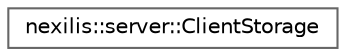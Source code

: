 digraph "Graphical Class Hierarchy"
{
 // LATEX_PDF_SIZE
  bgcolor="transparent";
  edge [fontname=Helvetica,fontsize=10,labelfontname=Helvetica,labelfontsize=10];
  node [fontname=Helvetica,fontsize=10,shape=box,height=0.2,width=0.4];
  rankdir="LR";
  Node0 [id="Node000000",label="nexilis::server::ClientStorage",height=0.2,width=0.4,color="grey40", fillcolor="white", style="filled",URL="$da/de9/classnexilis_1_1server_1_1ClientStorage.html",tooltip=" "];
}
